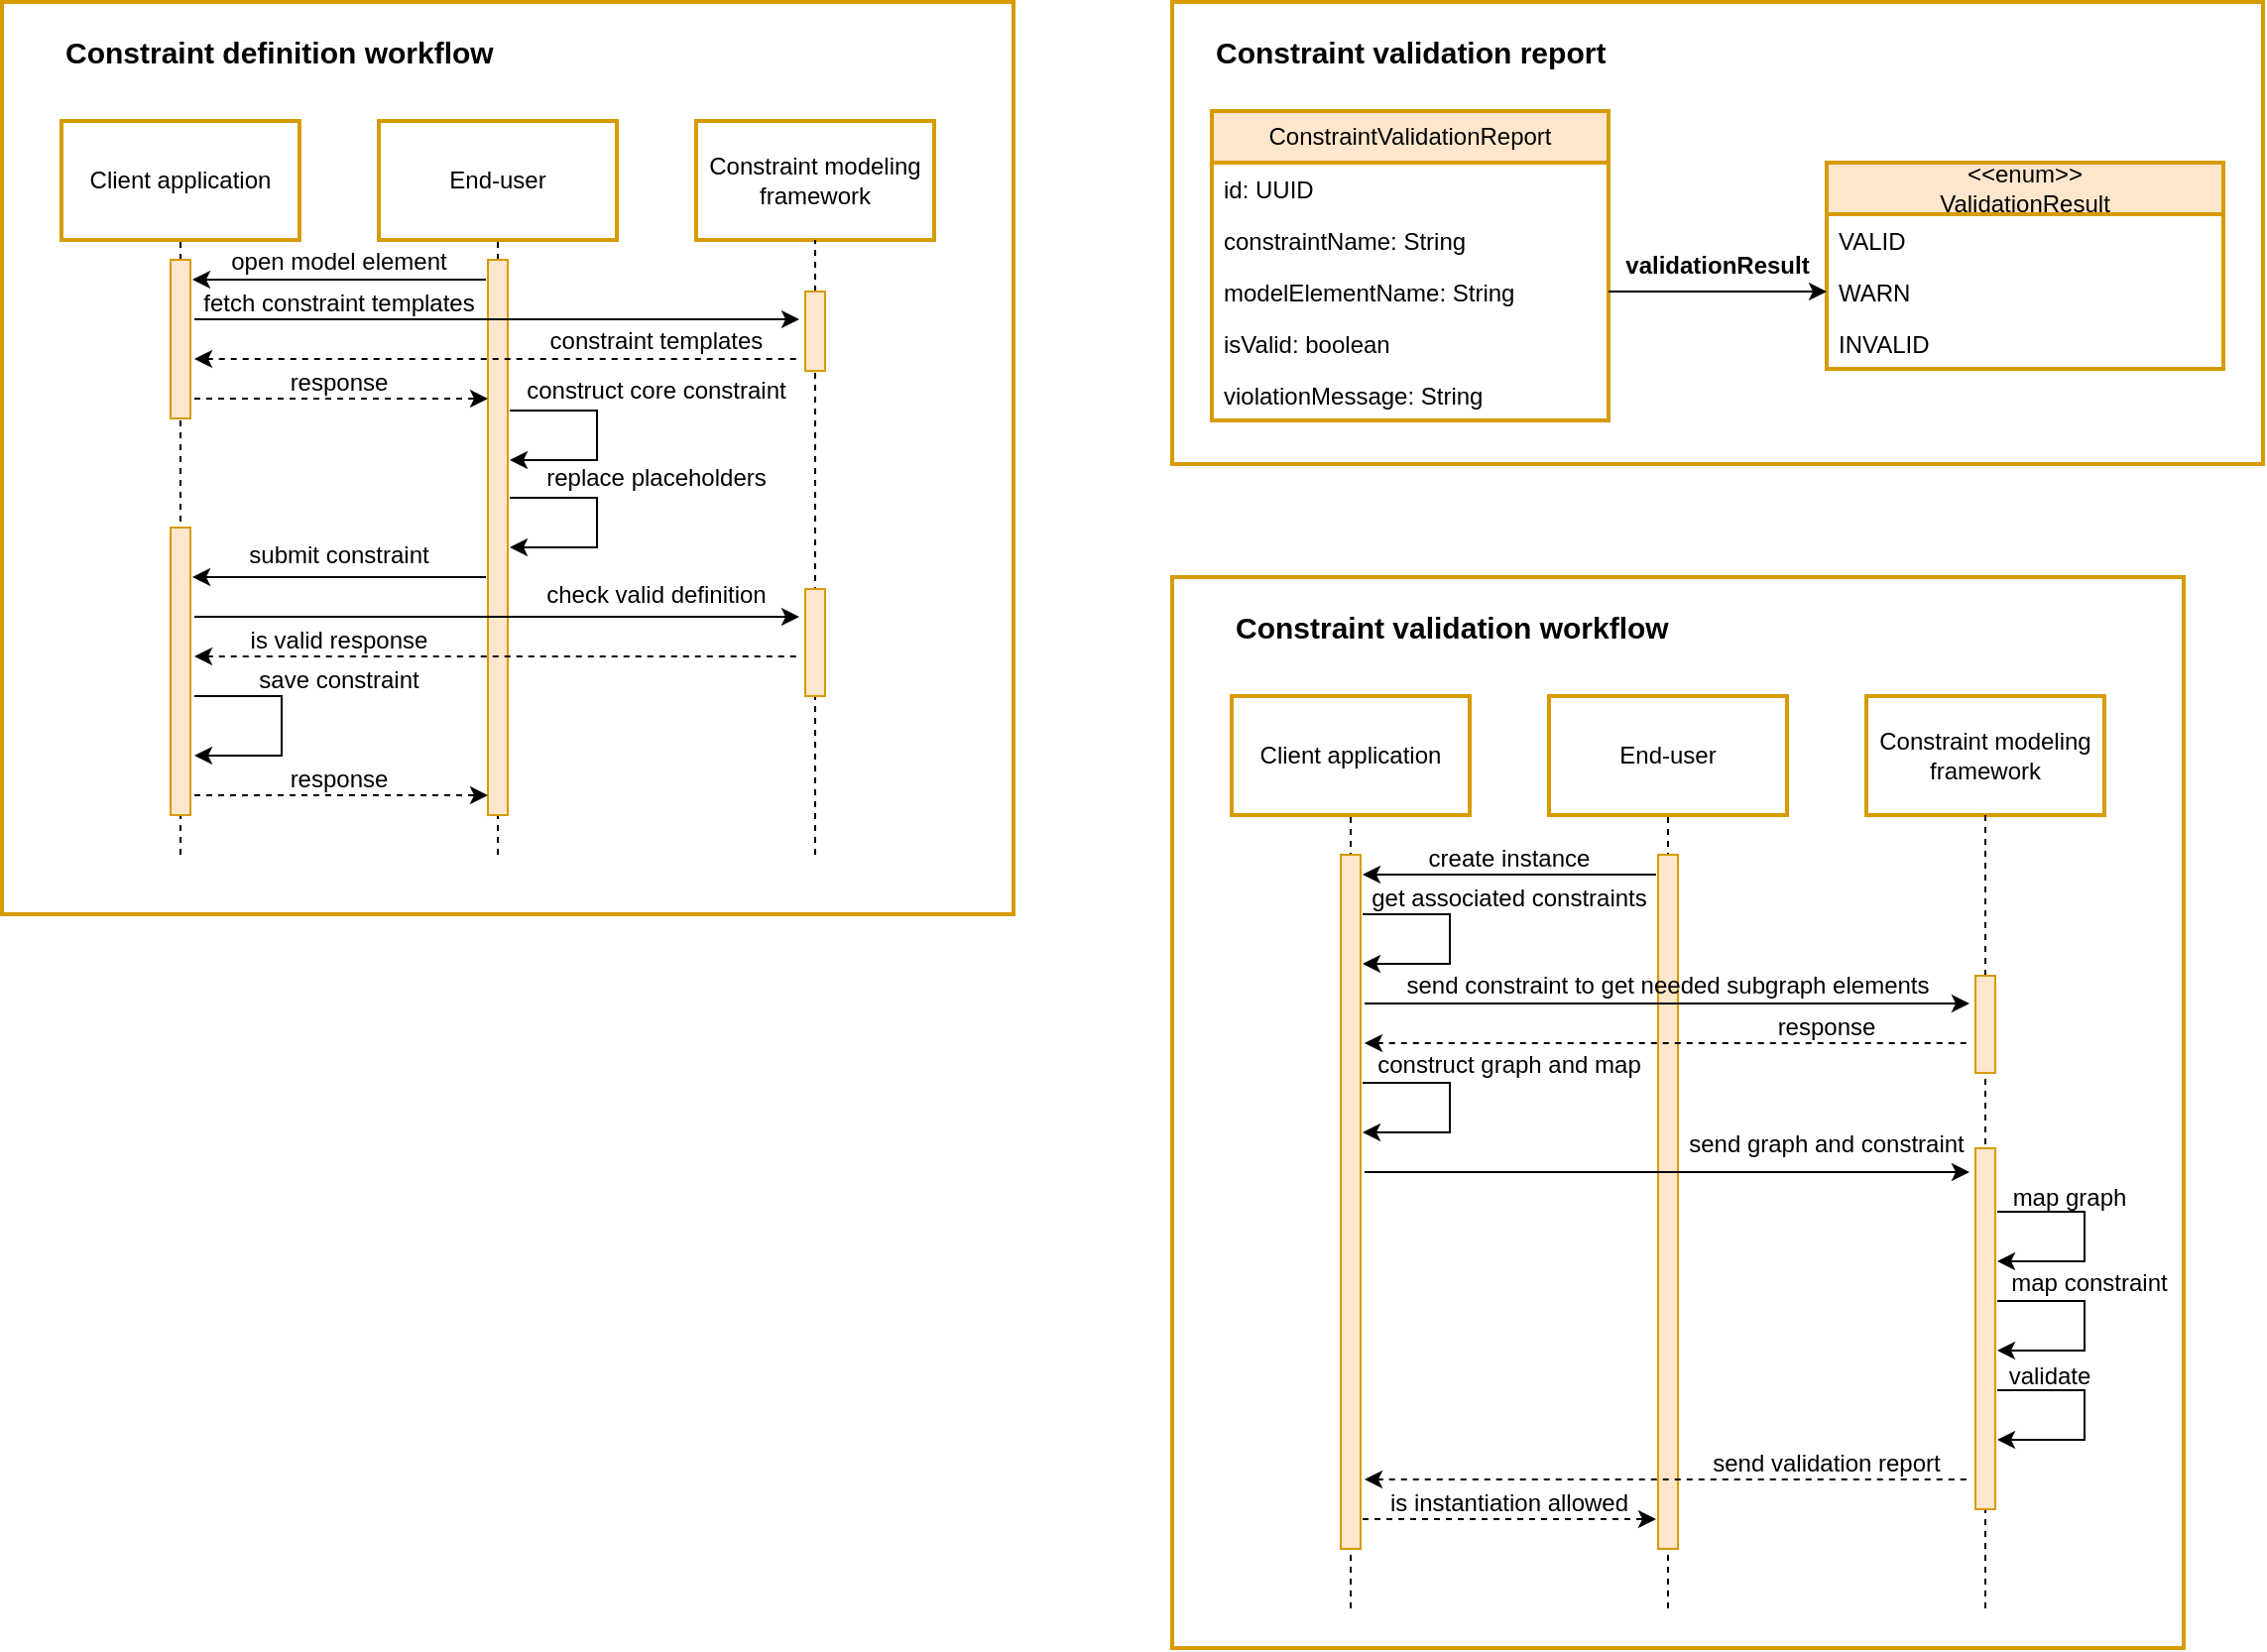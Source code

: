 <mxfile version="21.0.2" type="device"><diagram name="Page-1" id="69_2v66NtZYgw_B6k0rl"><mxGraphModel dx="1674" dy="777" grid="1" gridSize="10" guides="1" tooltips="1" connect="1" arrows="1" fold="1" page="1" pageScale="1" pageWidth="850" pageHeight="1100" math="0" shadow="0"><root><mxCell id="0"/><mxCell id="1" parent="0"/><mxCell id="uyn63eQ1_ABfBnBQGlpA-61" value="" style="rounded=0;whiteSpace=wrap;html=1;strokeColor=#D79B00;strokeWidth=2;" vertex="1" parent="1"><mxGeometry x="50" y="20" width="510" height="460" as="geometry"/></mxCell><mxCell id="uyn63eQ1_ABfBnBQGlpA-1" value="Client application" style="rounded=0;whiteSpace=wrap;html=1;strokeColor=#D79B00;strokeWidth=2;" vertex="1" parent="1"><mxGeometry x="80" y="80" width="120" height="60" as="geometry"/></mxCell><mxCell id="uyn63eQ1_ABfBnBQGlpA-3" value="End-user" style="rounded=0;whiteSpace=wrap;html=1;strokeColor=#D79B00;strokeWidth=2;" vertex="1" parent="1"><mxGeometry x="240" y="80" width="120" height="60" as="geometry"/></mxCell><mxCell id="uyn63eQ1_ABfBnBQGlpA-4" value="Constraint modeling framework" style="rounded=0;whiteSpace=wrap;html=1;strokeColor=#D79B00;strokeWidth=2;" vertex="1" parent="1"><mxGeometry x="400" y="80" width="120" height="60" as="geometry"/></mxCell><mxCell id="uyn63eQ1_ABfBnBQGlpA-5" value="" style="endArrow=none;dashed=1;html=1;rounded=0;entryX=0.5;entryY=1;entryDx=0;entryDy=0;startArrow=none;" edge="1" parent="1" source="uyn63eQ1_ABfBnBQGlpA-11" target="uyn63eQ1_ABfBnBQGlpA-1"><mxGeometry width="50" height="50" relative="1" as="geometry"><mxPoint x="140" y="890" as="sourcePoint"/><mxPoint x="450" y="400" as="targetPoint"/></mxGeometry></mxCell><mxCell id="uyn63eQ1_ABfBnBQGlpA-6" value="" style="endArrow=none;dashed=1;html=1;rounded=0;entryX=0.5;entryY=1;entryDx=0;entryDy=0;startArrow=none;" edge="1" parent="1" source="uyn63eQ1_ABfBnBQGlpA-9" target="uyn63eQ1_ABfBnBQGlpA-3"><mxGeometry width="50" height="50" relative="1" as="geometry"><mxPoint x="300" y="890" as="sourcePoint"/><mxPoint x="300" y="180" as="targetPoint"/></mxGeometry></mxCell><mxCell id="uyn63eQ1_ABfBnBQGlpA-7" value="" style="endArrow=none;dashed=1;html=1;rounded=0;entryX=0.5;entryY=1;entryDx=0;entryDy=0;startArrow=none;" edge="1" parent="1" source="uyn63eQ1_ABfBnBQGlpA-20" target="uyn63eQ1_ABfBnBQGlpA-4"><mxGeometry width="50" height="50" relative="1" as="geometry"><mxPoint x="460" y="890" as="sourcePoint"/><mxPoint x="310" y="150" as="targetPoint"/></mxGeometry></mxCell><mxCell id="uyn63eQ1_ABfBnBQGlpA-10" value="" style="endArrow=none;dashed=1;html=1;rounded=0;entryX=0.5;entryY=1;entryDx=0;entryDy=0;" edge="1" parent="1" target="uyn63eQ1_ABfBnBQGlpA-9"><mxGeometry width="50" height="50" relative="1" as="geometry"><mxPoint x="300" y="450" as="sourcePoint"/><mxPoint x="300" y="140" as="targetPoint"/></mxGeometry></mxCell><mxCell id="uyn63eQ1_ABfBnBQGlpA-9" value="" style="rounded=0;whiteSpace=wrap;html=1;fillColor=#ffe6cc;strokeColor=#d79b00;" vertex="1" parent="1"><mxGeometry x="295" y="150" width="10" height="280" as="geometry"/></mxCell><mxCell id="uyn63eQ1_ABfBnBQGlpA-13" value="" style="endArrow=none;dashed=1;html=1;rounded=0;entryX=0.5;entryY=1;entryDx=0;entryDy=0;" edge="1" parent="1" target="uyn63eQ1_ABfBnBQGlpA-11"><mxGeometry width="50" height="50" relative="1" as="geometry"><mxPoint x="140" y="450" as="sourcePoint"/><mxPoint x="140" y="140" as="targetPoint"/></mxGeometry></mxCell><mxCell id="uyn63eQ1_ABfBnBQGlpA-11" value="" style="rounded=0;whiteSpace=wrap;html=1;fillColor=#ffe6cc;strokeColor=#d79b00;" vertex="1" parent="1"><mxGeometry x="135" y="150" width="10" height="80" as="geometry"/></mxCell><mxCell id="uyn63eQ1_ABfBnBQGlpA-15" value="open model element" style="text;html=1;strokeColor=none;fillColor=none;align=center;verticalAlign=middle;whiteSpace=wrap;rounded=0;" vertex="1" parent="1"><mxGeometry x="145" y="136" width="150" height="30" as="geometry"/></mxCell><mxCell id="uyn63eQ1_ABfBnBQGlpA-21" value="" style="endArrow=none;dashed=1;html=1;rounded=0;entryX=0.5;entryY=1;entryDx=0;entryDy=0;" edge="1" parent="1" target="uyn63eQ1_ABfBnBQGlpA-20"><mxGeometry width="50" height="50" relative="1" as="geometry"><mxPoint x="460" y="450" as="sourcePoint"/><mxPoint x="460" y="140" as="targetPoint"/></mxGeometry></mxCell><mxCell id="uyn63eQ1_ABfBnBQGlpA-20" value="" style="rounded=0;whiteSpace=wrap;html=1;fillColor=#ffe6cc;strokeColor=#d79b00;" vertex="1" parent="1"><mxGeometry x="455" y="166" width="10" height="40" as="geometry"/></mxCell><mxCell id="uyn63eQ1_ABfBnBQGlpA-25" value="" style="endArrow=classic;html=1;rounded=0;" edge="1" parent="1"><mxGeometry width="50" height="50" relative="1" as="geometry"><mxPoint x="294" y="160" as="sourcePoint"/><mxPoint x="146" y="160" as="targetPoint"/></mxGeometry></mxCell><mxCell id="uyn63eQ1_ABfBnBQGlpA-27" value="" style="endArrow=classic;html=1;rounded=0;" edge="1" parent="1"><mxGeometry width="50" height="50" relative="1" as="geometry"><mxPoint x="147" y="180" as="sourcePoint"/><mxPoint x="452" y="180" as="targetPoint"/></mxGeometry></mxCell><mxCell id="uyn63eQ1_ABfBnBQGlpA-28" value="" style="endArrow=none;html=1;rounded=0;startArrow=classic;startFill=1;endFill=0;dashed=1;" edge="1" parent="1"><mxGeometry width="50" height="50" relative="1" as="geometry"><mxPoint x="147" y="200" as="sourcePoint"/><mxPoint x="452" y="200" as="targetPoint"/></mxGeometry></mxCell><mxCell id="uyn63eQ1_ABfBnBQGlpA-30" value="" style="endArrow=classic;html=1;rounded=0;dashed=1;" edge="1" parent="1"><mxGeometry width="50" height="50" relative="1" as="geometry"><mxPoint x="147" y="220" as="sourcePoint"/><mxPoint x="295" y="220" as="targetPoint"/></mxGeometry></mxCell><mxCell id="uyn63eQ1_ABfBnBQGlpA-31" value="" style="endArrow=classic;html=1;rounded=0;" edge="1" parent="1"><mxGeometry width="50" height="50" relative="1" as="geometry"><mxPoint x="306" y="226" as="sourcePoint"/><mxPoint x="306" y="251" as="targetPoint"/><Array as="points"><mxPoint x="350" y="226"/><mxPoint x="350" y="240"/><mxPoint x="350" y="251"/></Array></mxGeometry></mxCell><mxCell id="uyn63eQ1_ABfBnBQGlpA-32" value="" style="endArrow=classic;html=1;rounded=0;" edge="1" parent="1"><mxGeometry width="50" height="50" relative="1" as="geometry"><mxPoint x="306" y="270" as="sourcePoint"/><mxPoint x="306" y="295" as="targetPoint"/><Array as="points"><mxPoint x="350" y="270"/><mxPoint x="350" y="295"/></Array></mxGeometry></mxCell><mxCell id="uyn63eQ1_ABfBnBQGlpA-33" value="" style="endArrow=classic;html=1;rounded=0;" edge="1" parent="1"><mxGeometry width="50" height="50" relative="1" as="geometry"><mxPoint x="294" y="310" as="sourcePoint"/><mxPoint x="146" y="310" as="targetPoint"/></mxGeometry></mxCell><mxCell id="uyn63eQ1_ABfBnBQGlpA-34" value="" style="rounded=0;whiteSpace=wrap;html=1;fillColor=#ffe6cc;strokeColor=#d79b00;" vertex="1" parent="1"><mxGeometry x="135" y="285" width="10" height="145" as="geometry"/></mxCell><mxCell id="uyn63eQ1_ABfBnBQGlpA-35" value="" style="endArrow=classic;html=1;rounded=0;" edge="1" parent="1"><mxGeometry width="50" height="50" relative="1" as="geometry"><mxPoint x="147" y="330" as="sourcePoint"/><mxPoint x="452" y="330" as="targetPoint"/></mxGeometry></mxCell><mxCell id="uyn63eQ1_ABfBnBQGlpA-36" value="" style="rounded=0;whiteSpace=wrap;html=1;fillColor=#ffe6cc;strokeColor=#d79b00;" vertex="1" parent="1"><mxGeometry x="455" y="316" width="10" height="54" as="geometry"/></mxCell><mxCell id="uyn63eQ1_ABfBnBQGlpA-37" value="" style="endArrow=none;html=1;rounded=0;startArrow=classic;startFill=1;endFill=0;dashed=1;" edge="1" parent="1"><mxGeometry width="50" height="50" relative="1" as="geometry"><mxPoint x="147" y="350" as="sourcePoint"/><mxPoint x="452" y="350" as="targetPoint"/></mxGeometry></mxCell><mxCell id="uyn63eQ1_ABfBnBQGlpA-38" value="" style="endArrow=classic;html=1;rounded=0;" edge="1" parent="1"><mxGeometry width="50" height="50" relative="1" as="geometry"><mxPoint x="147" y="370" as="sourcePoint"/><mxPoint x="147" y="400" as="targetPoint"/><Array as="points"><mxPoint x="191" y="370"/><mxPoint x="191" y="380"/><mxPoint x="191" y="400"/></Array></mxGeometry></mxCell><mxCell id="uyn63eQ1_ABfBnBQGlpA-39" value="" style="endArrow=classic;html=1;rounded=0;dashed=1;" edge="1" parent="1"><mxGeometry width="50" height="50" relative="1" as="geometry"><mxPoint x="147" y="420" as="sourcePoint"/><mxPoint x="295" y="420" as="targetPoint"/></mxGeometry></mxCell><mxCell id="uyn63eQ1_ABfBnBQGlpA-40" value="fetch constraint templates" style="text;html=1;strokeColor=none;fillColor=none;align=center;verticalAlign=middle;whiteSpace=wrap;rounded=0;" vertex="1" parent="1"><mxGeometry x="145" y="157" width="150" height="30" as="geometry"/></mxCell><mxCell id="uyn63eQ1_ABfBnBQGlpA-41" value="constraint templates" style="text;html=1;strokeColor=none;fillColor=none;align=center;verticalAlign=middle;whiteSpace=wrap;rounded=0;" vertex="1" parent="1"><mxGeometry x="305" y="176" width="150" height="30" as="geometry"/></mxCell><mxCell id="uyn63eQ1_ABfBnBQGlpA-52" value="response" style="text;html=1;strokeColor=none;fillColor=none;align=center;verticalAlign=middle;whiteSpace=wrap;rounded=0;" vertex="1" parent="1"><mxGeometry x="145" y="197" width="150" height="30" as="geometry"/></mxCell><mxCell id="uyn63eQ1_ABfBnBQGlpA-54" value="construct core constraint" style="text;html=1;strokeColor=none;fillColor=none;align=center;verticalAlign=middle;whiteSpace=wrap;rounded=0;" vertex="1" parent="1"><mxGeometry x="305" y="201" width="150" height="30" as="geometry"/></mxCell><mxCell id="uyn63eQ1_ABfBnBQGlpA-55" value="replace placeholders" style="text;html=1;strokeColor=none;fillColor=none;align=center;verticalAlign=middle;whiteSpace=wrap;rounded=0;" vertex="1" parent="1"><mxGeometry x="305" y="245" width="150" height="30" as="geometry"/></mxCell><mxCell id="uyn63eQ1_ABfBnBQGlpA-56" value="submit constraint" style="text;html=1;strokeColor=none;fillColor=none;align=center;verticalAlign=middle;whiteSpace=wrap;rounded=0;" vertex="1" parent="1"><mxGeometry x="145" y="284" width="150" height="30" as="geometry"/></mxCell><mxCell id="uyn63eQ1_ABfBnBQGlpA-57" value="check valid definition" style="text;html=1;strokeColor=none;fillColor=none;align=center;verticalAlign=middle;whiteSpace=wrap;rounded=0;" vertex="1" parent="1"><mxGeometry x="305" y="304" width="150" height="30" as="geometry"/></mxCell><mxCell id="uyn63eQ1_ABfBnBQGlpA-58" value="is valid response" style="text;html=1;strokeColor=none;fillColor=none;align=center;verticalAlign=middle;whiteSpace=wrap;rounded=0;" vertex="1" parent="1"><mxGeometry x="145" y="327" width="150" height="30" as="geometry"/></mxCell><mxCell id="uyn63eQ1_ABfBnBQGlpA-59" value="save constraint" style="text;html=1;strokeColor=none;fillColor=none;align=center;verticalAlign=middle;whiteSpace=wrap;rounded=0;" vertex="1" parent="1"><mxGeometry x="145" y="347" width="150" height="30" as="geometry"/></mxCell><mxCell id="uyn63eQ1_ABfBnBQGlpA-60" value="response" style="text;html=1;strokeColor=none;fillColor=none;align=center;verticalAlign=middle;whiteSpace=wrap;rounded=0;" vertex="1" parent="1"><mxGeometry x="145" y="397" width="150" height="30" as="geometry"/></mxCell><mxCell id="uyn63eQ1_ABfBnBQGlpA-62" value="Constraint definition workflow" style="text;html=1;strokeColor=none;fillColor=none;align=left;verticalAlign=middle;whiteSpace=wrap;rounded=0;fontSize=15;fontStyle=1" vertex="1" parent="1"><mxGeometry x="80" y="30" width="240" height="30" as="geometry"/></mxCell><mxCell id="uyn63eQ1_ABfBnBQGlpA-124" value="" style="group" vertex="1" connectable="0" parent="1"><mxGeometry x="640" y="310" width="510" height="540" as="geometry"/></mxCell><mxCell id="uyn63eQ1_ABfBnBQGlpA-98" value="" style="rounded=0;whiteSpace=wrap;html=1;strokeColor=#D79B00;strokeWidth=2;" vertex="1" parent="uyn63eQ1_ABfBnBQGlpA-124"><mxGeometry width="510" height="540" as="geometry"/></mxCell><mxCell id="uyn63eQ1_ABfBnBQGlpA-63" value="Client application" style="rounded=0;whiteSpace=wrap;html=1;strokeColor=#D79B00;strokeWidth=2;" vertex="1" parent="uyn63eQ1_ABfBnBQGlpA-124"><mxGeometry x="30" y="60" width="120" height="60" as="geometry"/></mxCell><mxCell id="uyn63eQ1_ABfBnBQGlpA-64" value="End-user" style="rounded=0;whiteSpace=wrap;html=1;strokeColor=#D79B00;strokeWidth=2;" vertex="1" parent="uyn63eQ1_ABfBnBQGlpA-124"><mxGeometry x="190" y="60" width="120" height="60" as="geometry"/></mxCell><mxCell id="uyn63eQ1_ABfBnBQGlpA-65" value="Constraint modeling framework" style="rounded=0;whiteSpace=wrap;html=1;strokeColor=#D79B00;strokeWidth=2;" vertex="1" parent="uyn63eQ1_ABfBnBQGlpA-124"><mxGeometry x="350" y="60" width="120" height="60" as="geometry"/></mxCell><mxCell id="uyn63eQ1_ABfBnBQGlpA-66" value="" style="endArrow=none;dashed=1;html=1;rounded=0;entryX=0.5;entryY=1;entryDx=0;entryDy=0;" edge="1" parent="uyn63eQ1_ABfBnBQGlpA-124" target="uyn63eQ1_ABfBnBQGlpA-64"><mxGeometry width="50" height="50" relative="1" as="geometry"><mxPoint x="250" y="520" as="sourcePoint"/><mxPoint x="250" y="130" as="targetPoint"/></mxGeometry></mxCell><mxCell id="uyn63eQ1_ABfBnBQGlpA-67" value="" style="endArrow=none;dashed=1;html=1;rounded=0;entryX=0.5;entryY=1;entryDx=0;entryDy=0;" edge="1" parent="uyn63eQ1_ABfBnBQGlpA-124" target="uyn63eQ1_ABfBnBQGlpA-63"><mxGeometry width="50" height="50" relative="1" as="geometry"><mxPoint x="90" y="520" as="sourcePoint"/><mxPoint x="90" y="130" as="targetPoint"/></mxGeometry></mxCell><mxCell id="uyn63eQ1_ABfBnBQGlpA-68" value="" style="endArrow=none;dashed=1;html=1;rounded=0;entryX=0.5;entryY=1;entryDx=0;entryDy=0;startArrow=none;" edge="1" parent="uyn63eQ1_ABfBnBQGlpA-124" source="uyn63eQ1_ABfBnBQGlpA-75" target="uyn63eQ1_ABfBnBQGlpA-65"><mxGeometry width="50" height="50" relative="1" as="geometry"><mxPoint x="410" y="350" as="sourcePoint"/><mxPoint x="410" y="130" as="targetPoint"/></mxGeometry></mxCell><mxCell id="uyn63eQ1_ABfBnBQGlpA-69" value="" style="rounded=0;whiteSpace=wrap;html=1;fillColor=#ffe6cc;strokeColor=#d79b00;" vertex="1" parent="uyn63eQ1_ABfBnBQGlpA-124"><mxGeometry x="245" y="140" width="10" height="350" as="geometry"/></mxCell><mxCell id="uyn63eQ1_ABfBnBQGlpA-70" value="" style="endArrow=classic;html=1;rounded=0;" edge="1" parent="uyn63eQ1_ABfBnBQGlpA-124"><mxGeometry width="50" height="50" relative="1" as="geometry"><mxPoint x="244" y="150" as="sourcePoint"/><mxPoint x="96" y="150" as="targetPoint"/></mxGeometry></mxCell><mxCell id="uyn63eQ1_ABfBnBQGlpA-71" value="" style="rounded=0;whiteSpace=wrap;html=1;fillColor=#ffe6cc;strokeColor=#d79b00;" vertex="1" parent="uyn63eQ1_ABfBnBQGlpA-124"><mxGeometry x="85" y="140" width="10" height="350" as="geometry"/></mxCell><mxCell id="uyn63eQ1_ABfBnBQGlpA-72" value="" style="endArrow=classic;html=1;rounded=0;" edge="1" parent="uyn63eQ1_ABfBnBQGlpA-124"><mxGeometry width="50" height="50" relative="1" as="geometry"><mxPoint x="96" y="170" as="sourcePoint"/><mxPoint x="96" y="195" as="targetPoint"/><Array as="points"><mxPoint x="140" y="170"/><mxPoint x="140" y="195"/></Array></mxGeometry></mxCell><mxCell id="uyn63eQ1_ABfBnBQGlpA-74" value="" style="endArrow=classic;html=1;rounded=0;" edge="1" parent="uyn63eQ1_ABfBnBQGlpA-124"><mxGeometry width="50" height="50" relative="1" as="geometry"><mxPoint x="97" y="215" as="sourcePoint"/><mxPoint x="402" y="215" as="targetPoint"/></mxGeometry></mxCell><mxCell id="uyn63eQ1_ABfBnBQGlpA-76" value="" style="endArrow=none;dashed=1;html=1;rounded=0;entryX=0.5;entryY=1;entryDx=0;entryDy=0;" edge="1" parent="uyn63eQ1_ABfBnBQGlpA-124" target="uyn63eQ1_ABfBnBQGlpA-75"><mxGeometry width="50" height="50" relative="1" as="geometry"><mxPoint x="410" y="520" as="sourcePoint"/><mxPoint x="410" y="130" as="targetPoint"/></mxGeometry></mxCell><mxCell id="uyn63eQ1_ABfBnBQGlpA-75" value="" style="rounded=0;whiteSpace=wrap;html=1;fillColor=#ffe6cc;strokeColor=#d79b00;" vertex="1" parent="uyn63eQ1_ABfBnBQGlpA-124"><mxGeometry x="405" y="201" width="10" height="49" as="geometry"/></mxCell><mxCell id="uyn63eQ1_ABfBnBQGlpA-77" value="" style="endArrow=none;html=1;rounded=0;startArrow=classic;startFill=1;endFill=0;dashed=1;" edge="1" parent="uyn63eQ1_ABfBnBQGlpA-124"><mxGeometry width="50" height="50" relative="1" as="geometry"><mxPoint x="97" y="235" as="sourcePoint"/><mxPoint x="402" y="235" as="targetPoint"/></mxGeometry></mxCell><mxCell id="uyn63eQ1_ABfBnBQGlpA-78" value="" style="endArrow=classic;html=1;rounded=0;" edge="1" parent="uyn63eQ1_ABfBnBQGlpA-124"><mxGeometry width="50" height="50" relative="1" as="geometry"><mxPoint x="96" y="255" as="sourcePoint"/><mxPoint x="96" y="280" as="targetPoint"/><Array as="points"><mxPoint x="140" y="255"/><mxPoint x="140" y="280"/></Array></mxGeometry></mxCell><mxCell id="uyn63eQ1_ABfBnBQGlpA-79" value="" style="endArrow=classic;html=1;rounded=0;" edge="1" parent="uyn63eQ1_ABfBnBQGlpA-124"><mxGeometry width="50" height="50" relative="1" as="geometry"><mxPoint x="97" y="300" as="sourcePoint"/><mxPoint x="402" y="300" as="targetPoint"/></mxGeometry></mxCell><mxCell id="uyn63eQ1_ABfBnBQGlpA-80" value="" style="rounded=0;whiteSpace=wrap;html=1;fillColor=#ffe6cc;strokeColor=#d79b00;" vertex="1" parent="uyn63eQ1_ABfBnBQGlpA-124"><mxGeometry x="405" y="288" width="10" height="182" as="geometry"/></mxCell><mxCell id="uyn63eQ1_ABfBnBQGlpA-81" value="" style="endArrow=classic;html=1;rounded=0;" edge="1" parent="uyn63eQ1_ABfBnBQGlpA-124"><mxGeometry width="50" height="50" relative="1" as="geometry"><mxPoint x="416" y="320" as="sourcePoint"/><mxPoint x="416" y="345" as="targetPoint"/><Array as="points"><mxPoint x="460" y="320"/><mxPoint x="460" y="345"/></Array></mxGeometry></mxCell><mxCell id="uyn63eQ1_ABfBnBQGlpA-82" value="" style="endArrow=classic;html=1;rounded=0;" edge="1" parent="uyn63eQ1_ABfBnBQGlpA-124"><mxGeometry width="50" height="50" relative="1" as="geometry"><mxPoint x="416" y="365" as="sourcePoint"/><mxPoint x="416" y="390" as="targetPoint"/><Array as="points"><mxPoint x="460" y="365"/><mxPoint x="460" y="390"/></Array></mxGeometry></mxCell><mxCell id="uyn63eQ1_ABfBnBQGlpA-83" value="" style="endArrow=classic;html=1;rounded=0;" edge="1" parent="uyn63eQ1_ABfBnBQGlpA-124"><mxGeometry width="50" height="50" relative="1" as="geometry"><mxPoint x="416" y="410" as="sourcePoint"/><mxPoint x="416" y="435" as="targetPoint"/><Array as="points"><mxPoint x="460" y="410"/><mxPoint x="460" y="435"/></Array></mxGeometry></mxCell><mxCell id="uyn63eQ1_ABfBnBQGlpA-84" value="" style="endArrow=none;html=1;rounded=0;startArrow=classic;startFill=1;endFill=0;dashed=1;" edge="1" parent="uyn63eQ1_ABfBnBQGlpA-124"><mxGeometry width="50" height="50" relative="1" as="geometry"><mxPoint x="97" y="455" as="sourcePoint"/><mxPoint x="402" y="455" as="targetPoint"/></mxGeometry></mxCell><mxCell id="uyn63eQ1_ABfBnBQGlpA-85" value="" style="endArrow=classic;html=1;rounded=0;dashed=1;" edge="1" parent="uyn63eQ1_ABfBnBQGlpA-124"><mxGeometry width="50" height="50" relative="1" as="geometry"><mxPoint x="96" y="475" as="sourcePoint"/><mxPoint x="244" y="475" as="targetPoint"/></mxGeometry></mxCell><mxCell id="uyn63eQ1_ABfBnBQGlpA-87" value="create instance" style="text;html=1;strokeColor=none;fillColor=none;align=center;verticalAlign=middle;whiteSpace=wrap;rounded=0;" vertex="1" parent="uyn63eQ1_ABfBnBQGlpA-124"><mxGeometry x="95" y="127" width="150" height="30" as="geometry"/></mxCell><mxCell id="uyn63eQ1_ABfBnBQGlpA-88" value="get associated constraints" style="text;html=1;strokeColor=none;fillColor=none;align=center;verticalAlign=middle;whiteSpace=wrap;rounded=0;" vertex="1" parent="uyn63eQ1_ABfBnBQGlpA-124"><mxGeometry x="95" y="147" width="150" height="30" as="geometry"/></mxCell><mxCell id="uyn63eQ1_ABfBnBQGlpA-89" value="send constraint to get needed subgraph elements" style="text;html=1;strokeColor=none;fillColor=none;align=center;verticalAlign=middle;whiteSpace=wrap;rounded=0;" vertex="1" parent="uyn63eQ1_ABfBnBQGlpA-124"><mxGeometry x="95" y="191" width="310" height="30" as="geometry"/></mxCell><mxCell id="uyn63eQ1_ABfBnBQGlpA-90" value="response" style="text;html=1;strokeColor=none;fillColor=none;align=center;verticalAlign=middle;whiteSpace=wrap;rounded=0;" vertex="1" parent="uyn63eQ1_ABfBnBQGlpA-124"><mxGeometry x="255" y="212" width="150" height="30" as="geometry"/></mxCell><mxCell id="uyn63eQ1_ABfBnBQGlpA-91" value="construct graph and map" style="text;html=1;strokeColor=none;fillColor=none;align=center;verticalAlign=middle;whiteSpace=wrap;rounded=0;" vertex="1" parent="uyn63eQ1_ABfBnBQGlpA-124"><mxGeometry x="95" y="231" width="150" height="30" as="geometry"/></mxCell><mxCell id="uyn63eQ1_ABfBnBQGlpA-92" value="send graph and constraint" style="text;html=1;strokeColor=none;fillColor=none;align=center;verticalAlign=middle;whiteSpace=wrap;rounded=0;" vertex="1" parent="uyn63eQ1_ABfBnBQGlpA-124"><mxGeometry x="255" y="271" width="150" height="30" as="geometry"/></mxCell><mxCell id="uyn63eQ1_ABfBnBQGlpA-93" value="map graph" style="text;html=1;strokeColor=none;fillColor=none;align=center;verticalAlign=middle;whiteSpace=wrap;rounded=0;" vertex="1" parent="uyn63eQ1_ABfBnBQGlpA-124"><mxGeometry x="415" y="298" width="75" height="30" as="geometry"/></mxCell><mxCell id="uyn63eQ1_ABfBnBQGlpA-94" value="map constraint" style="text;html=1;strokeColor=none;fillColor=none;align=center;verticalAlign=middle;whiteSpace=wrap;rounded=0;" vertex="1" parent="uyn63eQ1_ABfBnBQGlpA-124"><mxGeometry x="415" y="341" width="95" height="30" as="geometry"/></mxCell><mxCell id="uyn63eQ1_ABfBnBQGlpA-95" value="validate" style="text;html=1;strokeColor=none;fillColor=none;align=center;verticalAlign=middle;whiteSpace=wrap;rounded=0;" vertex="1" parent="uyn63eQ1_ABfBnBQGlpA-124"><mxGeometry x="415" y="388" width="55" height="30" as="geometry"/></mxCell><mxCell id="uyn63eQ1_ABfBnBQGlpA-96" value="send validation report" style="text;html=1;strokeColor=none;fillColor=none;align=center;verticalAlign=middle;whiteSpace=wrap;rounded=0;" vertex="1" parent="uyn63eQ1_ABfBnBQGlpA-124"><mxGeometry x="255" y="432" width="150" height="30" as="geometry"/></mxCell><mxCell id="uyn63eQ1_ABfBnBQGlpA-97" value="is instantiation allowed" style="text;html=1;strokeColor=none;fillColor=none;align=center;verticalAlign=middle;whiteSpace=wrap;rounded=0;" vertex="1" parent="uyn63eQ1_ABfBnBQGlpA-124"><mxGeometry x="95" y="452" width="150" height="30" as="geometry"/></mxCell><mxCell id="uyn63eQ1_ABfBnBQGlpA-99" value="Constraint validation workflow" style="text;html=1;strokeColor=none;fillColor=none;align=left;verticalAlign=middle;whiteSpace=wrap;rounded=0;fontSize=15;fontStyle=1" vertex="1" parent="uyn63eQ1_ABfBnBQGlpA-124"><mxGeometry x="30" y="10" width="240" height="30" as="geometry"/></mxCell><mxCell id="uyn63eQ1_ABfBnBQGlpA-121" value="" style="rounded=0;whiteSpace=wrap;html=1;strokeWidth=2;strokeColor=#D79B00;" vertex="1" parent="1"><mxGeometry x="640" y="20" width="550" height="233" as="geometry"/></mxCell><mxCell id="uyn63eQ1_ABfBnBQGlpA-100" value="ConstraintValidationReport" style="swimlane;fontStyle=0;childLayout=stackLayout;horizontal=1;startSize=26;fillColor=#ffe6cc;horizontalStack=0;resizeParent=1;resizeParentMax=0;resizeLast=0;collapsible=1;marginBottom=0;whiteSpace=wrap;html=1;strokeColor=#d79b00;strokeWidth=2;" vertex="1" parent="1"><mxGeometry x="660" y="75" width="200" height="156" as="geometry"/></mxCell><mxCell id="uyn63eQ1_ABfBnBQGlpA-102" value="id: UUID" style="text;strokeColor=none;fillColor=none;align=left;verticalAlign=top;spacingLeft=4;spacingRight=4;overflow=hidden;rotatable=0;points=[[0,0.5],[1,0.5]];portConstraint=eastwest;whiteSpace=wrap;html=1;" vertex="1" parent="uyn63eQ1_ABfBnBQGlpA-100"><mxGeometry y="26" width="200" height="26" as="geometry"/></mxCell><mxCell id="uyn63eQ1_ABfBnBQGlpA-109" value="constraintName: String" style="text;strokeColor=none;fillColor=none;align=left;verticalAlign=top;spacingLeft=4;spacingRight=4;overflow=hidden;rotatable=0;points=[[0,0.5],[1,0.5]];portConstraint=eastwest;whiteSpace=wrap;html=1;" vertex="1" parent="uyn63eQ1_ABfBnBQGlpA-100"><mxGeometry y="52" width="200" height="26" as="geometry"/></mxCell><mxCell id="uyn63eQ1_ABfBnBQGlpA-110" value="modelElementName: String" style="text;strokeColor=none;fillColor=none;align=left;verticalAlign=top;spacingLeft=4;spacingRight=4;overflow=hidden;rotatable=0;points=[[0,0.5],[1,0.5]];portConstraint=eastwest;whiteSpace=wrap;html=1;" vertex="1" parent="uyn63eQ1_ABfBnBQGlpA-100"><mxGeometry y="78" width="200" height="26" as="geometry"/></mxCell><mxCell id="uyn63eQ1_ABfBnBQGlpA-111" value="isValid: boolean" style="text;strokeColor=none;fillColor=none;align=left;verticalAlign=top;spacingLeft=4;spacingRight=4;overflow=hidden;rotatable=0;points=[[0,0.5],[1,0.5]];portConstraint=eastwest;whiteSpace=wrap;html=1;" vertex="1" parent="uyn63eQ1_ABfBnBQGlpA-100"><mxGeometry y="104" width="200" height="26" as="geometry"/></mxCell><mxCell id="uyn63eQ1_ABfBnBQGlpA-112" value="violationMessage: String" style="text;strokeColor=none;fillColor=none;align=left;verticalAlign=top;spacingLeft=4;spacingRight=4;overflow=hidden;rotatable=0;points=[[0,0.5],[1,0.5]];portConstraint=eastwest;whiteSpace=wrap;html=1;" vertex="1" parent="uyn63eQ1_ABfBnBQGlpA-100"><mxGeometry y="130" width="200" height="26" as="geometry"/></mxCell><mxCell id="uyn63eQ1_ABfBnBQGlpA-114" value="&amp;lt;&amp;lt;enum&amp;gt;&amp;gt;&lt;br&gt;ValidationResult" style="swimlane;fontStyle=0;childLayout=stackLayout;horizontal=1;startSize=26;fillColor=#ffe6cc;horizontalStack=0;resizeParent=1;resizeParentMax=0;resizeLast=0;collapsible=1;marginBottom=0;whiteSpace=wrap;html=1;strokeColor=#d79b00;strokeWidth=2;" vertex="1" parent="1"><mxGeometry x="970" y="101" width="200" height="104" as="geometry"/></mxCell><mxCell id="uyn63eQ1_ABfBnBQGlpA-115" value="VALID" style="text;strokeColor=none;fillColor=none;align=left;verticalAlign=top;spacingLeft=4;spacingRight=4;overflow=hidden;rotatable=0;points=[[0,0.5],[1,0.5]];portConstraint=eastwest;whiteSpace=wrap;html=1;" vertex="1" parent="uyn63eQ1_ABfBnBQGlpA-114"><mxGeometry y="26" width="200" height="26" as="geometry"/></mxCell><mxCell id="uyn63eQ1_ABfBnBQGlpA-116" value="WARN" style="text;strokeColor=none;fillColor=none;align=left;verticalAlign=top;spacingLeft=4;spacingRight=4;overflow=hidden;rotatable=0;points=[[0,0.5],[1,0.5]];portConstraint=eastwest;whiteSpace=wrap;html=1;" vertex="1" parent="uyn63eQ1_ABfBnBQGlpA-114"><mxGeometry y="52" width="200" height="26" as="geometry"/></mxCell><mxCell id="uyn63eQ1_ABfBnBQGlpA-117" value="INVALID" style="text;strokeColor=none;fillColor=none;align=left;verticalAlign=top;spacingLeft=4;spacingRight=4;overflow=hidden;rotatable=0;points=[[0,0.5],[1,0.5]];portConstraint=eastwest;whiteSpace=wrap;html=1;" vertex="1" parent="uyn63eQ1_ABfBnBQGlpA-114"><mxGeometry y="78" width="200" height="26" as="geometry"/></mxCell><mxCell id="uyn63eQ1_ABfBnBQGlpA-120" style="edgeStyle=orthogonalEdgeStyle;rounded=0;orthogonalLoop=1;jettySize=auto;html=1;exitX=1;exitY=0.5;exitDx=0;exitDy=0;" edge="1" parent="1" source="uyn63eQ1_ABfBnBQGlpA-110" target="uyn63eQ1_ABfBnBQGlpA-116"><mxGeometry relative="1" as="geometry"/></mxCell><mxCell id="uyn63eQ1_ABfBnBQGlpA-122" value="Constraint validation report" style="text;html=1;strokeColor=none;fillColor=none;align=left;verticalAlign=middle;whiteSpace=wrap;rounded=0;fontSize=15;fontStyle=1" vertex="1" parent="1"><mxGeometry x="660" y="30" width="240" height="30" as="geometry"/></mxCell><mxCell id="uyn63eQ1_ABfBnBQGlpA-125" value="&lt;b&gt;validationResult&lt;/b&gt;" style="text;html=1;strokeColor=none;fillColor=none;align=center;verticalAlign=middle;whiteSpace=wrap;rounded=0;" vertex="1" parent="1"><mxGeometry x="860" y="138" width="110" height="30" as="geometry"/></mxCell></root></mxGraphModel></diagram></mxfile>